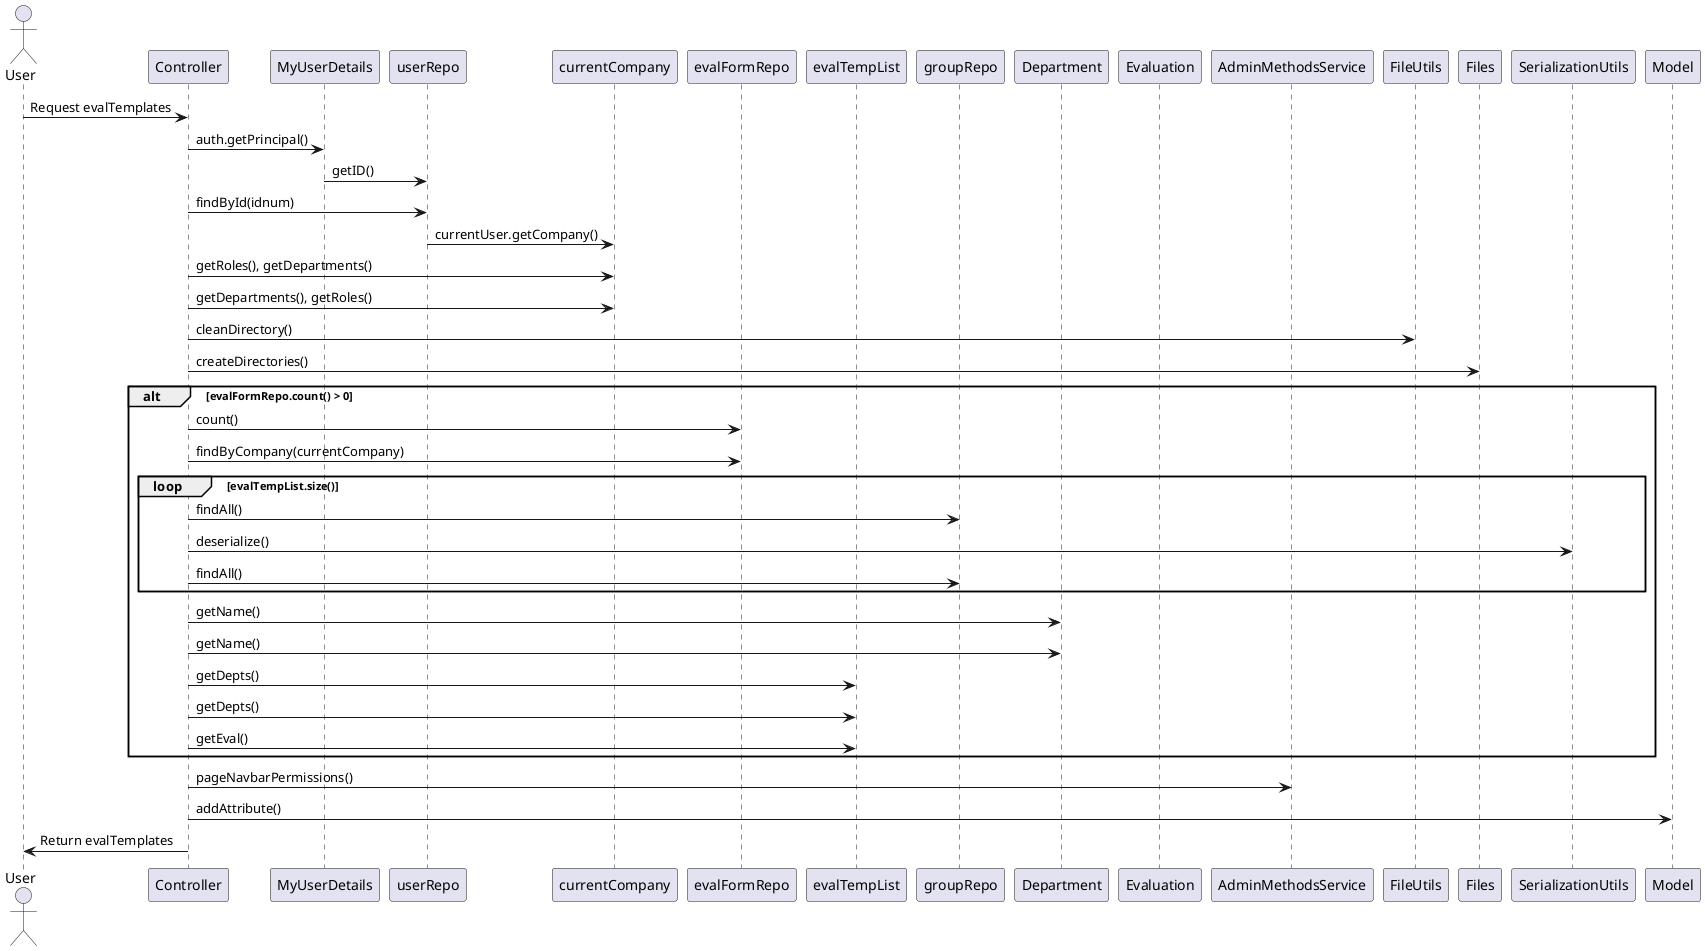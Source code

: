 @startuml
actor User
participant Controller as Controller
participant MyUserDetails as MyUserDetails
participant userRepo as userRepo
participant currentCompany as currentCompany
participant evalFormRepo as evalFormRepo
participant evalTempList as evalTempList
participant groupRepo as groupRepo
participant Department as Department
participant Evaluation as Evaluation
participant AdminMethodsService as AdminMethodsService

User -> Controller: Request evalTemplates
Controller -> MyUserDetails: auth.getPrincipal()
MyUserDetails -> userRepo: getID()
Controller -> userRepo: findById(idnum)
userRepo -> currentCompany: currentUser.getCompany()
Controller -> currentCompany: getRoles(), getDepartments()
Controller -> currentCompany: getDepartments(), getRoles()
Controller -> FileUtils: cleanDirectory()
Controller -> Files: createDirectories()

alt evalFormRepo.count() > 0
    Controller -> evalFormRepo: count()
    Controller -> evalFormRepo: findByCompany(currentCompany)
    loop evalTempList.size()
        Controller -> groupRepo: findAll()
        Controller -> SerializationUtils: deserialize()
        Controller -> groupRepo: findAll()
    end
    Controller -> Department: getName()
    Controller -> Department: getName()
    Controller -> evalTempList: getDepts()
    Controller -> evalTempList: getDepts()
    Controller -> evalTempList: getEval()
end
Controller -> AdminMethodsService: pageNavbarPermissions()
Controller -> Model: addAttribute()

Controller -> User: Return evalTemplates
@enduml
